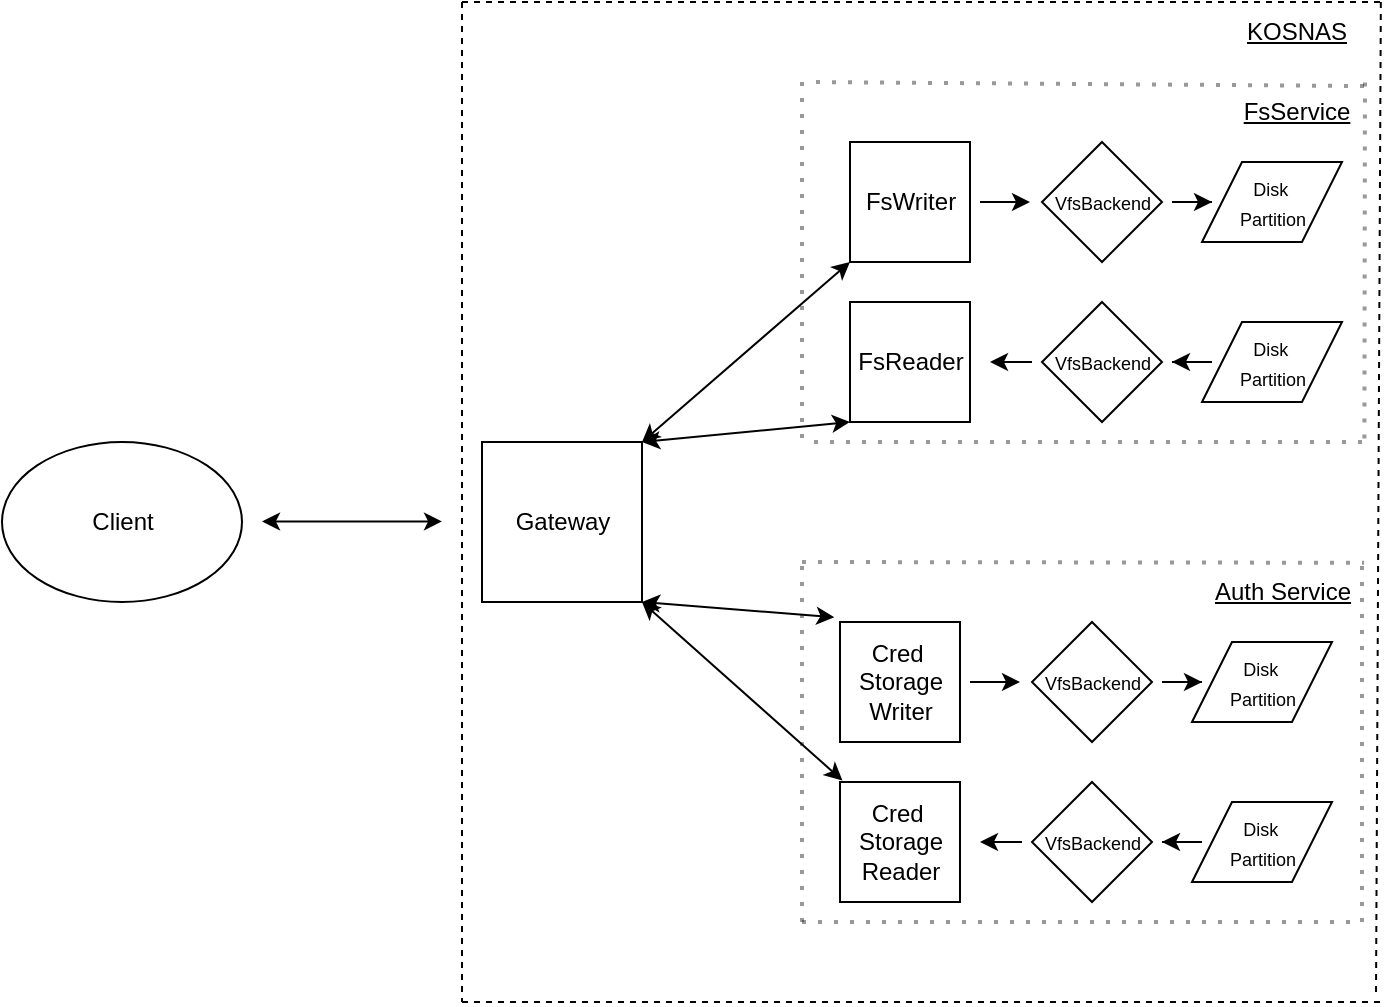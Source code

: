 <mxfile version="24.2.5" type="device">
  <diagram id="q5AMSSlMtCLBKaBylwJ7" name="Страница 1">
    <mxGraphModel dx="1147" dy="634" grid="1" gridSize="10" guides="1" tooltips="1" connect="1" arrows="1" fold="1" page="1" pageScale="1" pageWidth="827" pageHeight="1169" math="0" shadow="0">
      <root>
        <mxCell id="0" />
        <mxCell id="1" parent="0" />
        <mxCell id="Ya6bi7_PZgkg1N7OLImA-1" value="" style="whiteSpace=wrap;html=1;aspect=fixed;" parent="1" vertex="1">
          <mxGeometry x="240" y="240" width="80" height="80" as="geometry" />
        </mxCell>
        <mxCell id="Ya6bi7_PZgkg1N7OLImA-2" value="Gateway" style="text;html=1;align=center;verticalAlign=middle;resizable=0;points=[];autosize=1;strokeColor=none;fillColor=none;" parent="1" vertex="1">
          <mxGeometry x="245" y="265" width="70" height="30" as="geometry" />
        </mxCell>
        <mxCell id="Ya6bi7_PZgkg1N7OLImA-4" value="" style="endArrow=classic;startArrow=classic;html=1;rounded=0;" parent="1" edge="1">
          <mxGeometry width="50" height="50" relative="1" as="geometry">
            <mxPoint x="130" y="279.71" as="sourcePoint" />
            <mxPoint x="220" y="279.71" as="targetPoint" />
          </mxGeometry>
        </mxCell>
        <mxCell id="Ya6bi7_PZgkg1N7OLImA-6" value="" style="endArrow=none;dashed=1;html=1;rounded=0;" parent="1" edge="1">
          <mxGeometry width="50" height="50" relative="1" as="geometry">
            <mxPoint x="230" y="20" as="sourcePoint" />
            <mxPoint x="230" y="520" as="targetPoint" />
          </mxGeometry>
        </mxCell>
        <mxCell id="Ya6bi7_PZgkg1N7OLImA-10" value="" style="ellipse;whiteSpace=wrap;html=1;" parent="1" vertex="1">
          <mxGeometry y="240" width="120" height="80" as="geometry" />
        </mxCell>
        <mxCell id="Ya6bi7_PZgkg1N7OLImA-9" value="Client" style="text;html=1;align=center;verticalAlign=middle;resizable=0;points=[];autosize=1;strokeColor=none;fillColor=none;" parent="1" vertex="1">
          <mxGeometry x="35" y="265" width="50" height="30" as="geometry" />
        </mxCell>
        <mxCell id="Ya6bi7_PZgkg1N7OLImA-11" value="" style="whiteSpace=wrap;html=1;aspect=fixed;" parent="1" vertex="1">
          <mxGeometry x="424" y="90" width="60" height="60" as="geometry" />
        </mxCell>
        <mxCell id="Ya6bi7_PZgkg1N7OLImA-12" value="" style="whiteSpace=wrap;html=1;aspect=fixed;" parent="1" vertex="1">
          <mxGeometry x="424" y="170" width="60" height="60" as="geometry" />
        </mxCell>
        <mxCell id="Ya6bi7_PZgkg1N7OLImA-13" value="" style="rhombus;whiteSpace=wrap;html=1;" parent="1" vertex="1">
          <mxGeometry x="520" y="90" width="60" height="60" as="geometry" />
        </mxCell>
        <mxCell id="Ya6bi7_PZgkg1N7OLImA-14" value="" style="rhombus;whiteSpace=wrap;html=1;" parent="1" vertex="1">
          <mxGeometry x="520" y="170" width="60" height="60" as="geometry" />
        </mxCell>
        <mxCell id="Ya6bi7_PZgkg1N7OLImA-15" value="" style="shape=parallelogram;perimeter=parallelogramPerimeter;whiteSpace=wrap;html=1;fixedSize=1;" parent="1" vertex="1">
          <mxGeometry x="600" y="100" width="70" height="40" as="geometry" />
        </mxCell>
        <mxCell id="Ya6bi7_PZgkg1N7OLImA-16" value="" style="shape=parallelogram;perimeter=parallelogramPerimeter;whiteSpace=wrap;html=1;fixedSize=1;" parent="1" vertex="1">
          <mxGeometry x="600" y="180" width="70" height="40" as="geometry" />
        </mxCell>
        <mxCell id="Ya6bi7_PZgkg1N7OLImA-43" value="" style="edgeStyle=orthogonalEdgeStyle;rounded=0;orthogonalLoop=1;jettySize=auto;html=1;" parent="1" edge="1">
          <mxGeometry relative="1" as="geometry">
            <mxPoint x="514" y="120" as="targetPoint" />
            <mxPoint x="489" y="120" as="sourcePoint" />
          </mxGeometry>
        </mxCell>
        <mxCell id="Ya6bi7_PZgkg1N7OLImA-23" value="FsReader" style="text;html=1;align=center;verticalAlign=middle;resizable=0;points=[];autosize=1;strokeColor=none;fillColor=none;" parent="1" vertex="1">
          <mxGeometry x="414" y="185" width="80" height="30" as="geometry" />
        </mxCell>
        <mxCell id="Ya6bi7_PZgkg1N7OLImA-24" value="" style="endArrow=none;dashed=1;html=1;dashPattern=1 3;strokeWidth=2;rounded=0;opacity=40;" parent="1" edge="1">
          <mxGeometry width="50" height="50" relative="1" as="geometry">
            <mxPoint x="400" y="60" as="sourcePoint" />
            <mxPoint x="400" y="240" as="targetPoint" />
          </mxGeometry>
        </mxCell>
        <mxCell id="Ya6bi7_PZgkg1N7OLImA-25" value="" style="endArrow=none;dashed=1;html=1;dashPattern=1 3;strokeWidth=2;rounded=0;opacity=40;exitX=0.891;exitY=0.01;exitDx=0;exitDy=0;exitPerimeter=0;" parent="1" edge="1">
          <mxGeometry width="50" height="50" relative="1" as="geometry">
            <mxPoint x="681.48" y="60.3" as="sourcePoint" />
            <mxPoint x="681.2" y="240" as="targetPoint" />
          </mxGeometry>
        </mxCell>
        <mxCell id="Ya6bi7_PZgkg1N7OLImA-26" value="" style="endArrow=none;dashed=1;html=1;dashPattern=1 3;strokeWidth=2;rounded=0;opacity=40;" parent="1" edge="1">
          <mxGeometry width="50" height="50" relative="1" as="geometry">
            <mxPoint x="680" y="240" as="sourcePoint" />
            <mxPoint x="400" y="240" as="targetPoint" />
          </mxGeometry>
        </mxCell>
        <mxCell id="Ya6bi7_PZgkg1N7OLImA-27" value="" style="endArrow=none;dashed=1;html=1;dashPattern=1 3;strokeWidth=2;rounded=0;opacity=40;exitX=0.925;exitY=0.067;exitDx=0;exitDy=0;exitPerimeter=0;" parent="1" edge="1" source="Ya6bi7_PZgkg1N7OLImA-28">
          <mxGeometry width="50" height="50" relative="1" as="geometry">
            <mxPoint x="762" y="60" as="sourcePoint" />
            <mxPoint x="402" y="60" as="targetPoint" />
          </mxGeometry>
        </mxCell>
        <mxCell id="Ya6bi7_PZgkg1N7OLImA-28" value="FsService" style="text;html=1;align=center;verticalAlign=middle;resizable=0;points=[];autosize=1;strokeColor=none;fillColor=none;fontStyle=4" parent="1" vertex="1">
          <mxGeometry x="607" y="60" width="80" height="30" as="geometry" />
        </mxCell>
        <mxCell id="Ya6bi7_PZgkg1N7OLImA-44" value="" style="edgeStyle=orthogonalEdgeStyle;rounded=0;orthogonalLoop=1;jettySize=auto;html=1;" parent="1" source="Ya6bi7_PZgkg1N7OLImA-33" target="Ya6bi7_PZgkg1N7OLImA-35" edge="1">
          <mxGeometry relative="1" as="geometry" />
        </mxCell>
        <mxCell id="Ya6bi7_PZgkg1N7OLImA-33" value="&lt;font style=&quot;font-size: 9px;&quot;&gt;VfsBackend&lt;/font&gt;" style="text;html=1;align=center;verticalAlign=middle;resizable=0;points=[];autosize=1;strokeColor=none;fillColor=none;" parent="1" vertex="1">
          <mxGeometry x="515" y="105" width="70" height="30" as="geometry" />
        </mxCell>
        <mxCell id="Ya6bi7_PZgkg1N7OLImA-39" value="" style="edgeStyle=orthogonalEdgeStyle;rounded=0;orthogonalLoop=1;jettySize=auto;html=1;" parent="1" source="Ya6bi7_PZgkg1N7OLImA-34" edge="1">
          <mxGeometry relative="1" as="geometry">
            <mxPoint x="494" y="200" as="targetPoint" />
          </mxGeometry>
        </mxCell>
        <mxCell id="Ya6bi7_PZgkg1N7OLImA-34" value="&lt;font style=&quot;font-size: 9px;&quot;&gt;VfsBackend&lt;/font&gt;" style="text;html=1;align=center;verticalAlign=middle;resizable=0;points=[];autosize=1;strokeColor=none;fillColor=none;" parent="1" vertex="1">
          <mxGeometry x="515" y="185" width="70" height="30" as="geometry" />
        </mxCell>
        <mxCell id="Ya6bi7_PZgkg1N7OLImA-35" value="&lt;font style=&quot;font-size: 9px;&quot;&gt;Disk&lt;/font&gt;&lt;font style=&quot;font-size: 8px;&quot;&gt;&amp;nbsp;&lt;/font&gt;&lt;div&gt;&lt;font style=&quot;font-size: 9px;&quot;&gt;Partition&lt;/font&gt;&lt;/div&gt;" style="text;html=1;align=center;verticalAlign=middle;resizable=0;points=[];autosize=1;strokeColor=none;fillColor=none;" parent="1" vertex="1">
          <mxGeometry x="605" y="100" width="60" height="40" as="geometry" />
        </mxCell>
        <mxCell id="Ya6bi7_PZgkg1N7OLImA-38" value="" style="edgeStyle=orthogonalEdgeStyle;rounded=0;orthogonalLoop=1;jettySize=auto;html=1;" parent="1" source="Ya6bi7_PZgkg1N7OLImA-36" target="Ya6bi7_PZgkg1N7OLImA-34" edge="1">
          <mxGeometry relative="1" as="geometry" />
        </mxCell>
        <mxCell id="Ya6bi7_PZgkg1N7OLImA-36" value="&lt;font style=&quot;font-size: 9px;&quot;&gt;Disk&lt;/font&gt;&lt;font style=&quot;font-size: 8px;&quot;&gt;&amp;nbsp;&lt;/font&gt;&lt;div&gt;&lt;font style=&quot;font-size: 9px;&quot;&gt;Partition&lt;/font&gt;&lt;/div&gt;" style="text;html=1;align=center;verticalAlign=middle;resizable=0;points=[];autosize=1;strokeColor=none;fillColor=none;" parent="1" vertex="1">
          <mxGeometry x="605" y="180" width="60" height="40" as="geometry" />
        </mxCell>
        <mxCell id="Ya6bi7_PZgkg1N7OLImA-46" value="" style="whiteSpace=wrap;html=1;aspect=fixed;" parent="1" vertex="1">
          <mxGeometry x="419" y="330" width="60" height="60" as="geometry" />
        </mxCell>
        <mxCell id="Ya6bi7_PZgkg1N7OLImA-47" value="" style="whiteSpace=wrap;html=1;aspect=fixed;" parent="1" vertex="1">
          <mxGeometry x="419" y="410" width="60" height="60" as="geometry" />
        </mxCell>
        <mxCell id="Ya6bi7_PZgkg1N7OLImA-48" value="" style="rhombus;whiteSpace=wrap;html=1;" parent="1" vertex="1">
          <mxGeometry x="515" y="330" width="60" height="60" as="geometry" />
        </mxCell>
        <mxCell id="Ya6bi7_PZgkg1N7OLImA-49" value="" style="rhombus;whiteSpace=wrap;html=1;" parent="1" vertex="1">
          <mxGeometry x="515" y="410" width="60" height="60" as="geometry" />
        </mxCell>
        <mxCell id="Ya6bi7_PZgkg1N7OLImA-50" value="" style="shape=parallelogram;perimeter=parallelogramPerimeter;whiteSpace=wrap;html=1;fixedSize=1;" parent="1" vertex="1">
          <mxGeometry x="595" y="340" width="70" height="40" as="geometry" />
        </mxCell>
        <mxCell id="Ya6bi7_PZgkg1N7OLImA-51" value="" style="shape=parallelogram;perimeter=parallelogramPerimeter;whiteSpace=wrap;html=1;fixedSize=1;" parent="1" vertex="1">
          <mxGeometry x="595" y="420" width="70" height="40" as="geometry" />
        </mxCell>
        <mxCell id="Ya6bi7_PZgkg1N7OLImA-52" value="" style="edgeStyle=orthogonalEdgeStyle;rounded=0;orthogonalLoop=1;jettySize=auto;html=1;" parent="1" edge="1">
          <mxGeometry relative="1" as="geometry">
            <mxPoint x="484" y="360" as="sourcePoint" />
            <mxPoint x="509" y="360" as="targetPoint" />
          </mxGeometry>
        </mxCell>
        <mxCell id="Ya6bi7_PZgkg1N7OLImA-53" value="" style="edgeStyle=orthogonalEdgeStyle;rounded=0;orthogonalLoop=1;jettySize=auto;html=1;" parent="1" source="Ya6bi7_PZgkg1N7OLImA-54" target="Ya6bi7_PZgkg1N7OLImA-57" edge="1">
          <mxGeometry relative="1" as="geometry" />
        </mxCell>
        <mxCell id="Ya6bi7_PZgkg1N7OLImA-54" value="&lt;font style=&quot;font-size: 9px;&quot;&gt;VfsBackend&lt;/font&gt;" style="text;html=1;align=center;verticalAlign=middle;resizable=0;points=[];autosize=1;strokeColor=none;fillColor=none;" parent="1" vertex="1">
          <mxGeometry x="510" y="345" width="70" height="30" as="geometry" />
        </mxCell>
        <mxCell id="Ya6bi7_PZgkg1N7OLImA-55" value="" style="edgeStyle=orthogonalEdgeStyle;rounded=0;orthogonalLoop=1;jettySize=auto;html=1;" parent="1" source="Ya6bi7_PZgkg1N7OLImA-56" edge="1">
          <mxGeometry relative="1" as="geometry">
            <mxPoint x="489" y="440" as="targetPoint" />
          </mxGeometry>
        </mxCell>
        <mxCell id="Ya6bi7_PZgkg1N7OLImA-56" value="&lt;font style=&quot;font-size: 9px;&quot;&gt;VfsBackend&lt;/font&gt;" style="text;html=1;align=center;verticalAlign=middle;resizable=0;points=[];autosize=1;strokeColor=none;fillColor=none;" parent="1" vertex="1">
          <mxGeometry x="510" y="425" width="70" height="30" as="geometry" />
        </mxCell>
        <mxCell id="Ya6bi7_PZgkg1N7OLImA-57" value="&lt;font style=&quot;font-size: 9px;&quot;&gt;Disk&lt;/font&gt;&lt;font style=&quot;font-size: 8px;&quot;&gt;&amp;nbsp;&lt;/font&gt;&lt;div&gt;&lt;font style=&quot;font-size: 9px;&quot;&gt;Partition&lt;/font&gt;&lt;/div&gt;" style="text;html=1;align=center;verticalAlign=middle;resizable=0;points=[];autosize=1;strokeColor=none;fillColor=none;" parent="1" vertex="1">
          <mxGeometry x="600" y="340" width="60" height="40" as="geometry" />
        </mxCell>
        <mxCell id="Ya6bi7_PZgkg1N7OLImA-58" value="" style="edgeStyle=orthogonalEdgeStyle;rounded=0;orthogonalLoop=1;jettySize=auto;html=1;" parent="1" source="Ya6bi7_PZgkg1N7OLImA-59" target="Ya6bi7_PZgkg1N7OLImA-56" edge="1">
          <mxGeometry relative="1" as="geometry" />
        </mxCell>
        <mxCell id="Ya6bi7_PZgkg1N7OLImA-59" value="&lt;font style=&quot;font-size: 9px;&quot;&gt;Disk&lt;/font&gt;&lt;font style=&quot;font-size: 8px;&quot;&gt;&amp;nbsp;&lt;/font&gt;&lt;div&gt;&lt;font style=&quot;font-size: 9px;&quot;&gt;Partition&lt;/font&gt;&lt;/div&gt;" style="text;html=1;align=center;verticalAlign=middle;resizable=0;points=[];autosize=1;strokeColor=none;fillColor=none;" parent="1" vertex="1">
          <mxGeometry x="600" y="420" width="60" height="40" as="geometry" />
        </mxCell>
        <mxCell id="Ya6bi7_PZgkg1N7OLImA-63" value="Cred&amp;nbsp;&lt;div&gt;Storage&lt;div&gt;Writer&lt;/div&gt;&lt;/div&gt;" style="text;html=1;align=center;verticalAlign=middle;resizable=0;points=[];autosize=1;strokeColor=none;fillColor=none;" parent="1" vertex="1">
          <mxGeometry x="414" y="330" width="70" height="60" as="geometry" />
        </mxCell>
        <mxCell id="Ya6bi7_PZgkg1N7OLImA-64" value="Cred&amp;nbsp;&lt;div&gt;Storage&lt;div&gt;Reader&lt;/div&gt;&lt;/div&gt;" style="text;html=1;align=center;verticalAlign=middle;resizable=0;points=[];autosize=1;strokeColor=none;fillColor=none;" parent="1" vertex="1">
          <mxGeometry x="414" y="410" width="70" height="60" as="geometry" />
        </mxCell>
        <mxCell id="Ya6bi7_PZgkg1N7OLImA-67" value="" style="endArrow=none;dashed=1;html=1;dashPattern=1 3;strokeWidth=2;rounded=0;textOpacity=0;opacity=40;" parent="1" edge="1">
          <mxGeometry width="50" height="50" relative="1" as="geometry">
            <mxPoint x="400" y="480" as="sourcePoint" />
            <mxPoint x="400" y="300" as="targetPoint" />
          </mxGeometry>
        </mxCell>
        <mxCell id="Ya6bi7_PZgkg1N7OLImA-68" value="" style="endArrow=none;dashed=1;html=1;dashPattern=1 3;strokeWidth=2;rounded=0;textOpacity=0;opacity=40;" parent="1" edge="1">
          <mxGeometry width="50" height="50" relative="1" as="geometry">
            <mxPoint x="680" y="480" as="sourcePoint" />
            <mxPoint x="680" y="300" as="targetPoint" />
          </mxGeometry>
        </mxCell>
        <mxCell id="Ya6bi7_PZgkg1N7OLImA-69" value="" style="endArrow=none;dashed=1;html=1;dashPattern=1 3;strokeWidth=2;rounded=0;textOpacity=90;fontColor=#00FFFF;opacity=40;" parent="1" edge="1">
          <mxGeometry width="50" height="50" relative="1" as="geometry">
            <mxPoint x="400" y="480" as="sourcePoint" />
            <mxPoint x="680" y="480" as="targetPoint" />
          </mxGeometry>
        </mxCell>
        <mxCell id="Ya6bi7_PZgkg1N7OLImA-70" value="" style="endArrow=none;dashed=1;html=1;dashPattern=1 3;strokeWidth=2;rounded=0;labelBackgroundColor=default;fontColor=default;opacity=40;entryX=0.956;entryY=0.013;entryDx=0;entryDy=0;entryPerimeter=0;" parent="1" edge="1" target="Ya6bi7_PZgkg1N7OLImA-71">
          <mxGeometry width="50" height="50" relative="1" as="geometry">
            <mxPoint x="400" y="300" as="sourcePoint" />
            <mxPoint x="760" y="300" as="targetPoint" />
          </mxGeometry>
        </mxCell>
        <mxCell id="Ya6bi7_PZgkg1N7OLImA-71" value="Auth Service" style="text;html=1;align=center;verticalAlign=middle;resizable=0;points=[];autosize=1;strokeColor=none;fillColor=none;fontStyle=4" parent="1" vertex="1">
          <mxGeometry x="595" y="300" width="90" height="30" as="geometry" />
        </mxCell>
        <mxCell id="Ya6bi7_PZgkg1N7OLImA-72" value="" style="endArrow=classic;startArrow=classic;html=1;rounded=0;exitX=1;exitY=1;exitDx=0;exitDy=0;entryX=0.031;entryY=-0.04;entryDx=0;entryDy=0;entryPerimeter=0;" parent="1" source="Ya6bi7_PZgkg1N7OLImA-1" edge="1" target="Ya6bi7_PZgkg1N7OLImA-63">
          <mxGeometry width="50" height="50" relative="1" as="geometry">
            <mxPoint x="320" y="340" as="sourcePoint" />
            <mxPoint x="400" y="400" as="targetPoint" />
          </mxGeometry>
        </mxCell>
        <mxCell id="kObddMSYxXIqRNJCpM_w-1" value="" style="endArrow=none;dashed=1;html=1;rounded=0;" parent="1" edge="1">
          <mxGeometry width="50" height="50" relative="1" as="geometry">
            <mxPoint x="230" y="520" as="sourcePoint" />
            <mxPoint x="690" y="520" as="targetPoint" />
          </mxGeometry>
        </mxCell>
        <mxCell id="kObddMSYxXIqRNJCpM_w-2" value="" style="endArrow=none;dashed=1;html=1;rounded=0;" parent="1" edge="1">
          <mxGeometry width="50" height="50" relative="1" as="geometry">
            <mxPoint x="230" y="20" as="sourcePoint" />
            <mxPoint x="690" y="20" as="targetPoint" />
          </mxGeometry>
        </mxCell>
        <mxCell id="kObddMSYxXIqRNJCpM_w-3" value="" style="endArrow=none;dashed=1;html=1;rounded=0;exitX=1.006;exitY=0.067;exitDx=0;exitDy=0;exitPerimeter=0;" parent="1" edge="1">
          <mxGeometry width="50" height="50" relative="1" as="geometry">
            <mxPoint x="689.42" y="20.0" as="sourcePoint" />
            <mxPoint x="687" y="517.99" as="targetPoint" />
          </mxGeometry>
        </mxCell>
        <mxCell id="kObddMSYxXIqRNJCpM_w-4" value="KOSNAS" style="text;html=1;align=center;verticalAlign=middle;resizable=0;points=[];autosize=1;strokeColor=none;fillColor=none;fontStyle=4" parent="1" vertex="1">
          <mxGeometry x="612" y="20" width="70" height="30" as="geometry" />
        </mxCell>
        <mxCell id="kObddMSYxXIqRNJCpM_w-5" value="FsWriter" style="text;html=1;align=center;verticalAlign=middle;resizable=0;points=[];autosize=1;strokeColor=none;fillColor=none;" parent="1" vertex="1">
          <mxGeometry x="419" y="105" width="70" height="30" as="geometry" />
        </mxCell>
        <mxCell id="kObddMSYxXIqRNJCpM_w-10" value="" style="endArrow=classic;startArrow=classic;html=1;rounded=0;exitX=1;exitY=1;exitDx=0;exitDy=0;entryX=0;entryY=1;entryDx=0;entryDy=0;" parent="1" edge="1" target="Ya6bi7_PZgkg1N7OLImA-11">
          <mxGeometry width="50" height="50" relative="1" as="geometry">
            <mxPoint x="320" y="240" as="sourcePoint" />
            <mxPoint x="400" y="160" as="targetPoint" />
          </mxGeometry>
        </mxCell>
        <mxCell id="B9lAju1d9zfbQMRKTvMe-1" value="" style="endArrow=classic;startArrow=classic;html=1;rounded=0;exitX=1;exitY=0;exitDx=0;exitDy=0;entryX=0;entryY=1;entryDx=0;entryDy=0;" edge="1" parent="1" source="Ya6bi7_PZgkg1N7OLImA-1" target="Ya6bi7_PZgkg1N7OLImA-12">
          <mxGeometry width="50" height="50" relative="1" as="geometry">
            <mxPoint x="330" y="250" as="sourcePoint" />
            <mxPoint x="434" y="160" as="targetPoint" />
          </mxGeometry>
        </mxCell>
        <mxCell id="B9lAju1d9zfbQMRKTvMe-2" value="" style="endArrow=classic;startArrow=classic;html=1;rounded=0;entryX=0.089;entryY=-0.013;entryDx=0;entryDy=0;entryPerimeter=0;" edge="1" parent="1" target="Ya6bi7_PZgkg1N7OLImA-64">
          <mxGeometry width="50" height="50" relative="1" as="geometry">
            <mxPoint x="320" y="320" as="sourcePoint" />
            <mxPoint x="426" y="338" as="targetPoint" />
          </mxGeometry>
        </mxCell>
      </root>
    </mxGraphModel>
  </diagram>
</mxfile>
